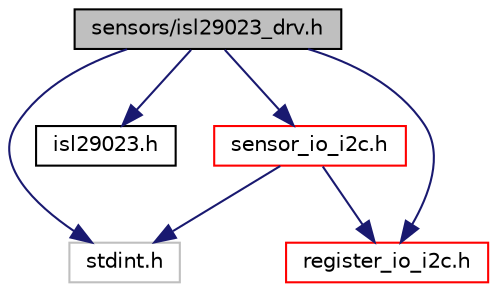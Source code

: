 digraph "sensors/isl29023_drv.h"
{
  edge [fontname="Helvetica",fontsize="10",labelfontname="Helvetica",labelfontsize="10"];
  node [fontname="Helvetica",fontsize="10",shape=record];
  Node0 [label="sensors/isl29023_drv.h",height=0.2,width=0.4,color="black", fillcolor="grey75", style="filled", fontcolor="black"];
  Node0 -> Node1 [color="midnightblue",fontsize="10",style="solid",fontname="Helvetica"];
  Node1 [label="stdint.h",height=0.2,width=0.4,color="grey75", fillcolor="white", style="filled"];
  Node0 -> Node2 [color="midnightblue",fontsize="10",style="solid",fontname="Helvetica"];
  Node2 [label="isl29023.h",height=0.2,width=0.4,color="black", fillcolor="white", style="filled",URL="$isl29023_8h.html"];
  Node0 -> Node3 [color="midnightblue",fontsize="10",style="solid",fontname="Helvetica"];
  Node3 [label="sensor_io_i2c.h",height=0.2,width=0.4,color="red", fillcolor="white", style="filled",URL="$sensor__io__i2c_8h.html",tooltip="The sensor_io_i2c.h file declares low-level interface functions for reading and writing sensor regist..."];
  Node3 -> Node1 [color="midnightblue",fontsize="10",style="solid",fontname="Helvetica"];
  Node3 -> Node6 [color="midnightblue",fontsize="10",style="solid",fontname="Helvetica"];
  Node6 [label="register_io_i2c.h",height=0.2,width=0.4,color="red", fillcolor="white", style="filled",URL="$register__io__i2c_8h.html",tooltip="The register_io_i2c.h file declares low-level interface functions for reading and writing sensor regi..."];
  Node0 -> Node6 [color="midnightblue",fontsize="10",style="solid",fontname="Helvetica"];
}
